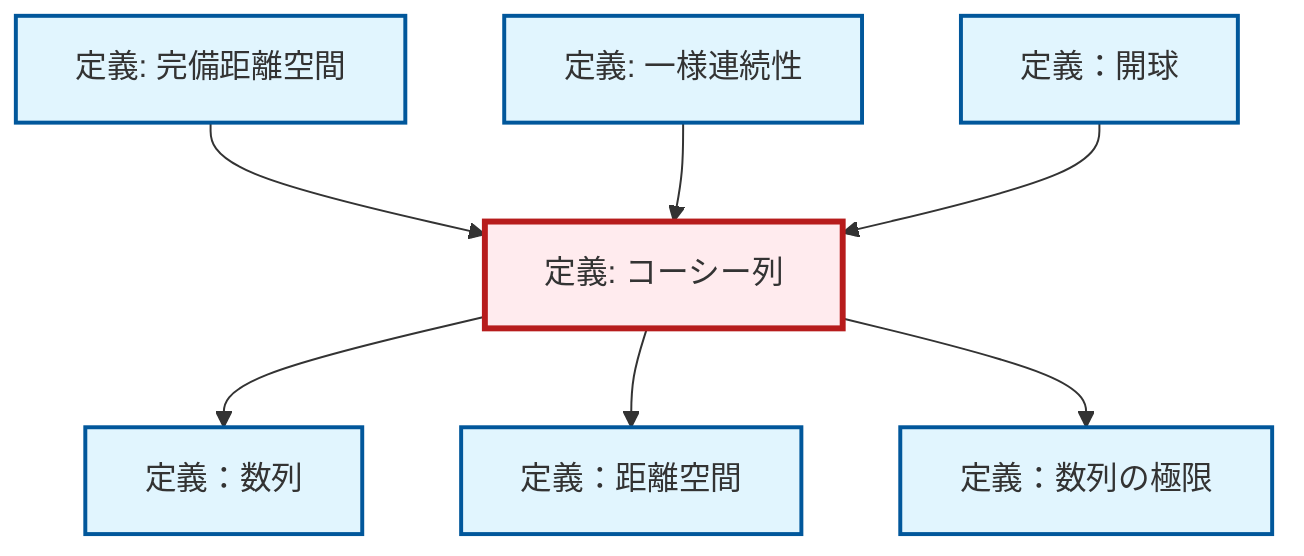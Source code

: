 graph TD
    classDef definition fill:#e1f5fe,stroke:#01579b,stroke-width:2px
    classDef theorem fill:#f3e5f5,stroke:#4a148c,stroke-width:2px
    classDef axiom fill:#fff3e0,stroke:#e65100,stroke-width:2px
    classDef example fill:#e8f5e9,stroke:#1b5e20,stroke-width:2px
    classDef current fill:#ffebee,stroke:#b71c1c,stroke-width:3px
    def-uniform-continuity["定義: 一様連続性"]:::definition
    def-metric-space["定義：距離空間"]:::definition
    def-complete-metric-space["定義: 完備距離空間"]:::definition
    def-open-ball["定義：開球"]:::definition
    def-sequence["定義：数列"]:::definition
    def-cauchy-sequence["定義: コーシー列"]:::definition
    def-limit["定義：数列の極限"]:::definition
    def-complete-metric-space --> def-cauchy-sequence
    def-uniform-continuity --> def-cauchy-sequence
    def-open-ball --> def-cauchy-sequence
    def-cauchy-sequence --> def-sequence
    def-cauchy-sequence --> def-metric-space
    def-cauchy-sequence --> def-limit
    class def-cauchy-sequence current